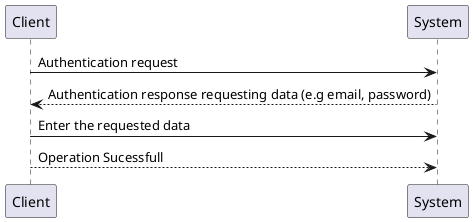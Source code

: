 @startuml
Client -> System: Authentication request
System --> Client: Authentication response requesting data (e.g email, password)
Client -> System: Enter the requested data
System <-- Client: Operation Sucessfull
@enduml